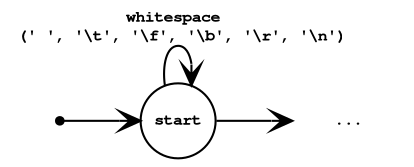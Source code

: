 digraph G {
 rankdir=LR; 
 margin="0,0";
 node [fontname="Courier Bold",fontsize=8,shape=circle,fixedsize=true];
 edge [fontname="Courier Bold",fontsize=8,arrowhead="vee"]; 

 n1[label="",shape=point];
 n2[label="start"];
 n1->n2;
 n2->n2[label="whitespace \n (' ', '\\t', '\\f', '\\b', '\\r', '\\n')"];
 
 n3[label="...", shape=plaintext];
 n2->n3;
}
